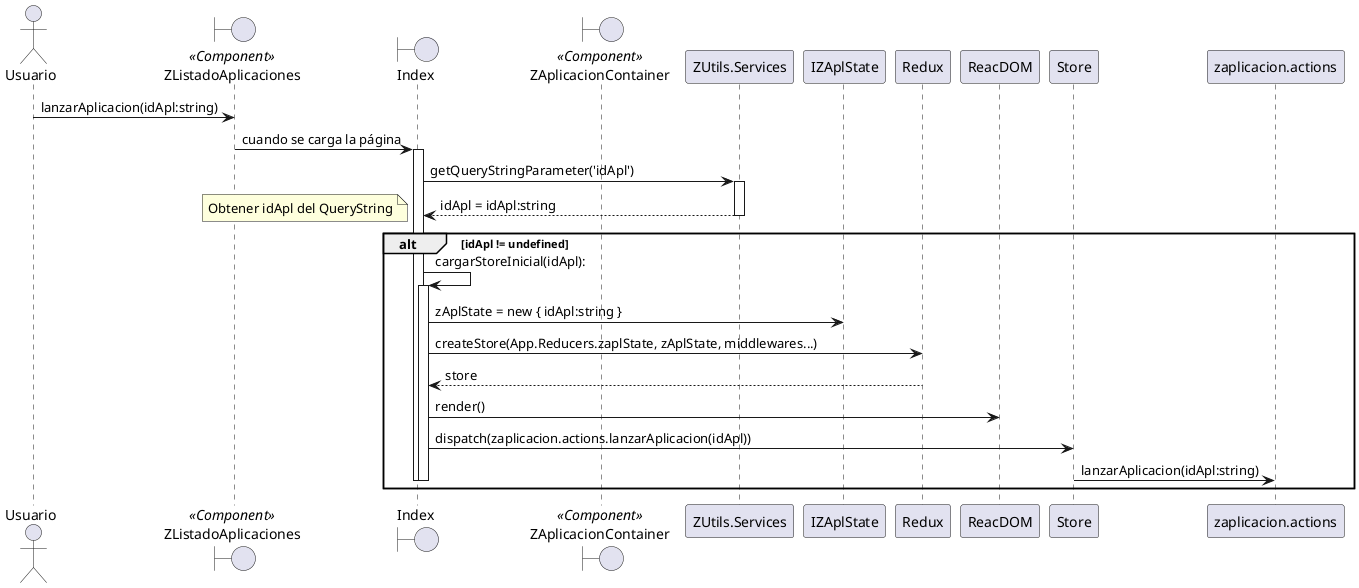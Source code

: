 @startuml

actor Usuario

boundary ZListadoAplicaciones <<Component>>
boundary Index
boundary ZAplicacionContainer <<Component>>

Usuario -> ZListadoAplicaciones: lanzarAplicacion(idApl:string)
ZListadoAplicaciones -> Index : cuando se carga la página
activate Index

Index -> ZUtils.Services : getQueryStringParameter('idApl')
activate ZUtils.Services
Index <-- ZUtils.Services: idApl = idApl:string
deactivate ZUtils.Services

alt idApl != undefined

note left: Obtener idApl del QueryString
Index -> Index:cargarStoreInicial(idApl):
activate Index
Index -> IZAplState : zAplState = new { idApl:string }
Index -> Redux: createStore(App.Reducers.zaplState, zAplState, middlewares...)
Index <-- Redux: store
Index -> ReacDOM: render()
Index -> Store: dispatch(zaplicacion.actions.lanzarAplicacion(idApl))
Store -> zaplicacion.actions: lanzarAplicacion(idApl:string)

deactivate Index
deactivate Index
end

@enduml
